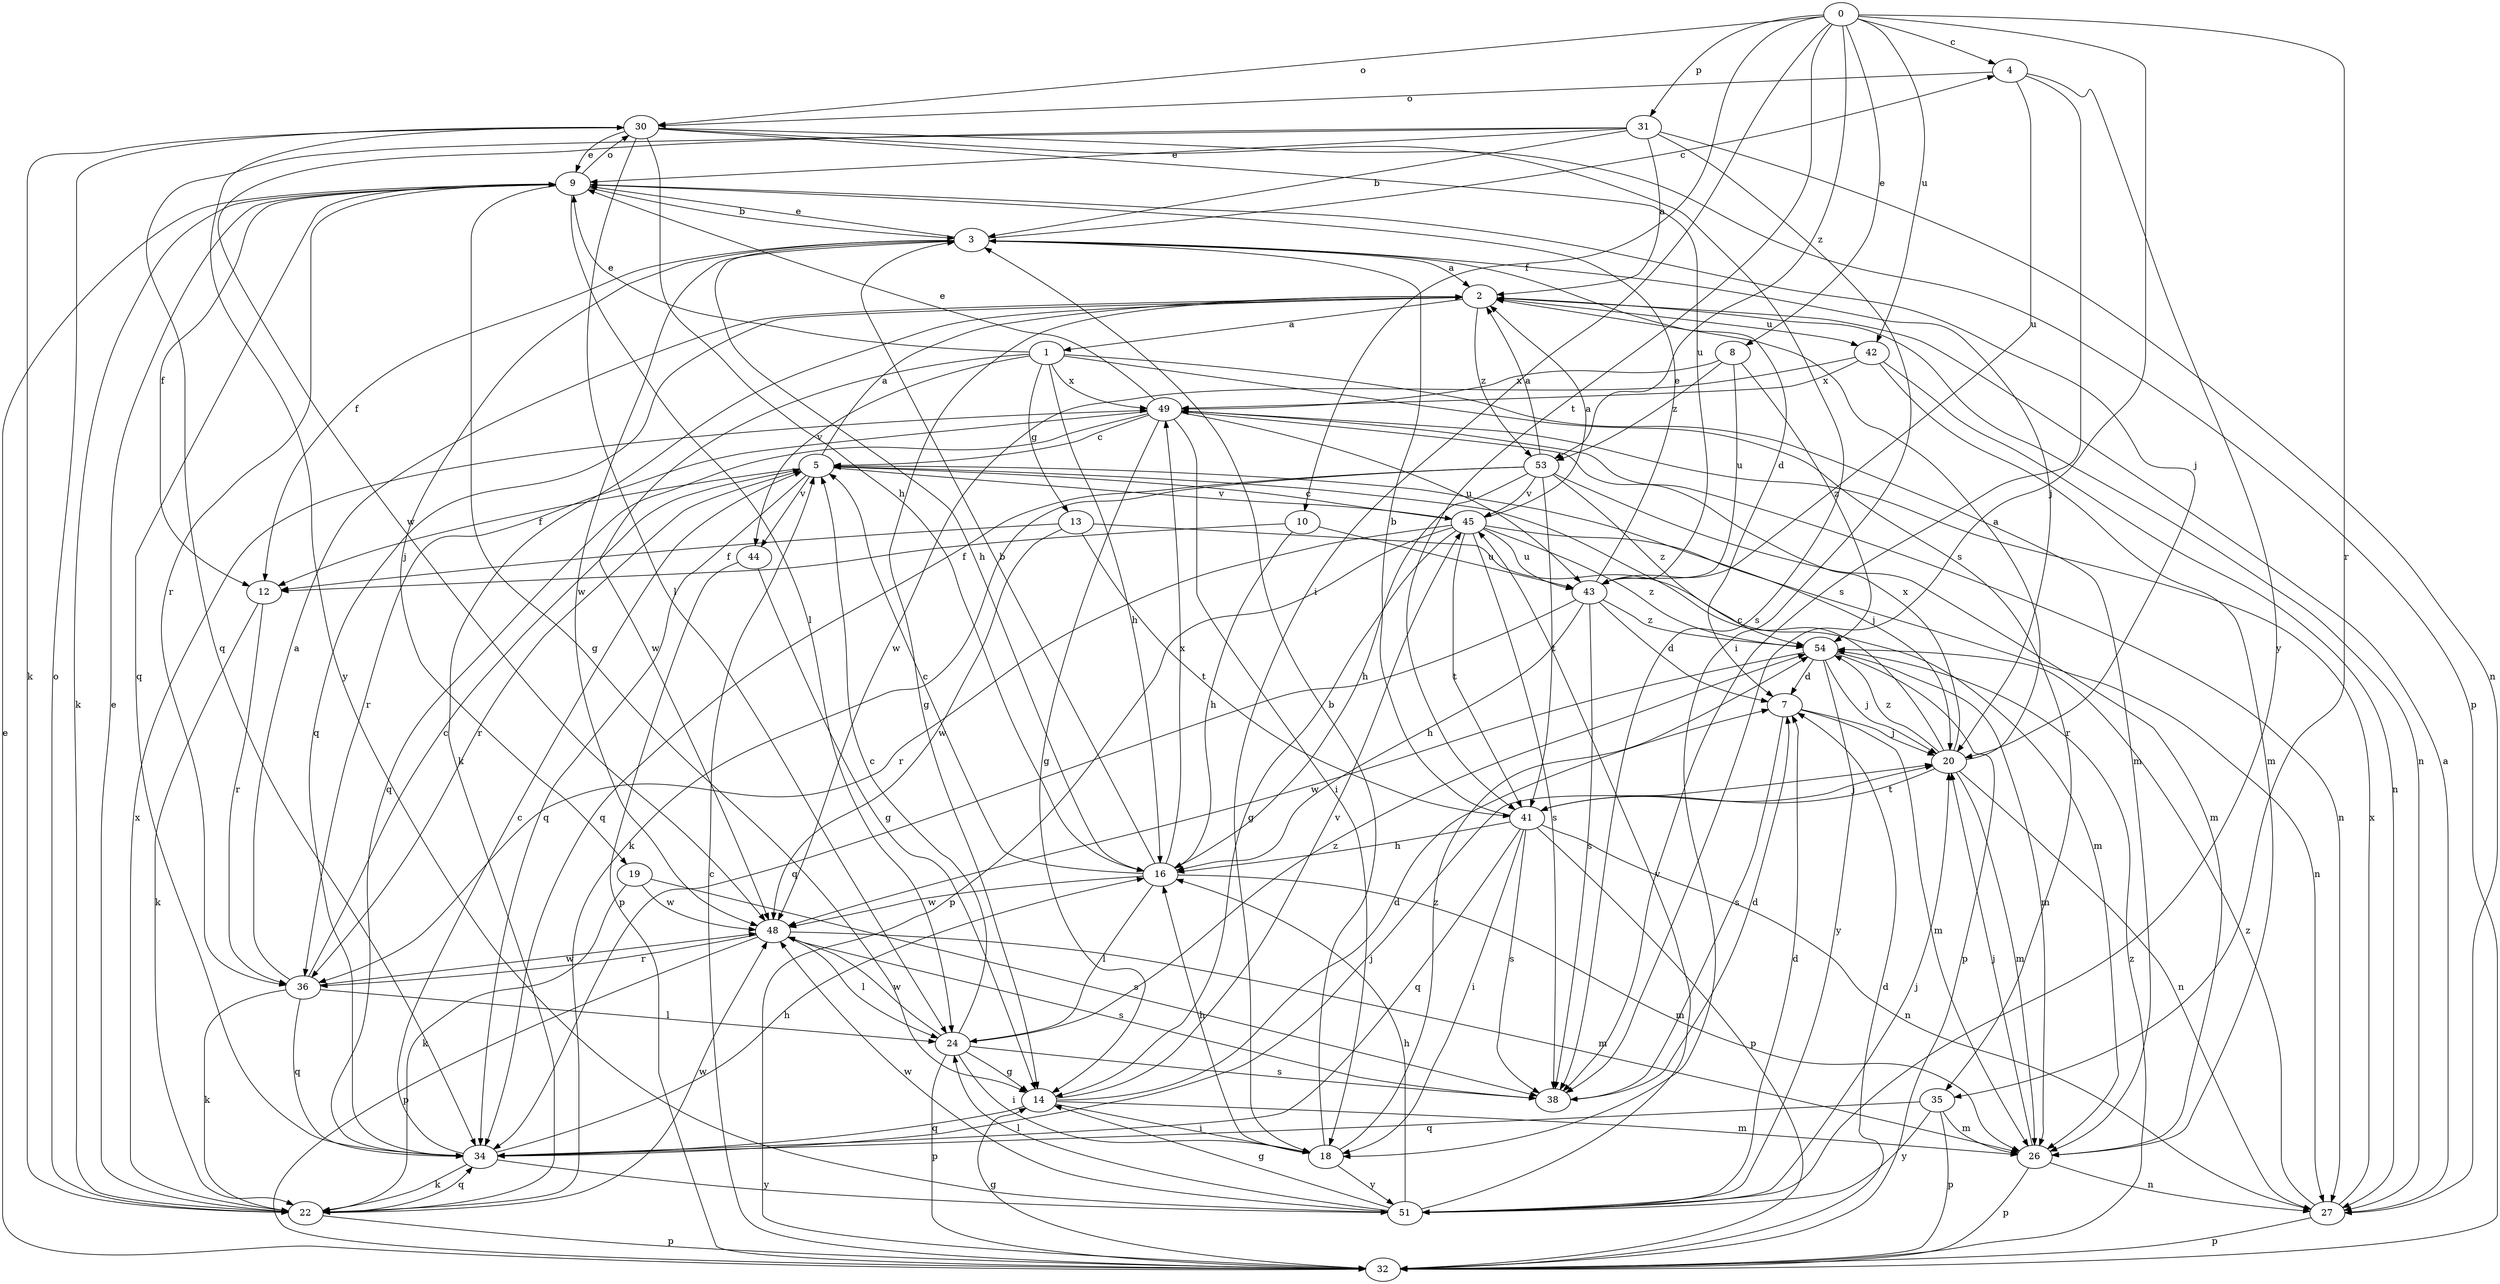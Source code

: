 strict digraph  {
0;
1;
2;
3;
4;
5;
7;
8;
9;
10;
12;
13;
14;
16;
18;
19;
20;
22;
24;
26;
27;
30;
31;
32;
34;
35;
36;
38;
41;
42;
43;
44;
45;
48;
49;
51;
53;
54;
0 -> 4  [label=c];
0 -> 8  [label=e];
0 -> 10  [label=f];
0 -> 18  [label=i];
0 -> 30  [label=o];
0 -> 31  [label=p];
0 -> 35  [label=r];
0 -> 38  [label=s];
0 -> 41  [label=t];
0 -> 42  [label=u];
0 -> 53  [label=z];
1 -> 9  [label=e];
1 -> 13  [label=g];
1 -> 16  [label=h];
1 -> 26  [label=m];
1 -> 35  [label=r];
1 -> 44  [label=v];
1 -> 48  [label=w];
1 -> 49  [label=x];
2 -> 1  [label=a];
2 -> 14  [label=g];
2 -> 22  [label=k];
2 -> 27  [label=n];
2 -> 34  [label=q];
2 -> 42  [label=u];
2 -> 53  [label=z];
3 -> 2  [label=a];
3 -> 4  [label=c];
3 -> 7  [label=d];
3 -> 9  [label=e];
3 -> 12  [label=f];
3 -> 16  [label=h];
3 -> 19  [label=j];
3 -> 20  [label=j];
3 -> 48  [label=w];
4 -> 30  [label=o];
4 -> 38  [label=s];
4 -> 43  [label=u];
4 -> 51  [label=y];
5 -> 2  [label=a];
5 -> 12  [label=f];
5 -> 20  [label=j];
5 -> 34  [label=q];
5 -> 36  [label=r];
5 -> 44  [label=v];
5 -> 45  [label=v];
7 -> 20  [label=j];
7 -> 26  [label=m];
7 -> 38  [label=s];
8 -> 43  [label=u];
8 -> 49  [label=x];
8 -> 53  [label=z];
8 -> 54  [label=z];
9 -> 3  [label=b];
9 -> 12  [label=f];
9 -> 14  [label=g];
9 -> 20  [label=j];
9 -> 22  [label=k];
9 -> 24  [label=l];
9 -> 30  [label=o];
9 -> 34  [label=q];
9 -> 36  [label=r];
10 -> 12  [label=f];
10 -> 16  [label=h];
10 -> 43  [label=u];
12 -> 22  [label=k];
12 -> 36  [label=r];
13 -> 12  [label=f];
13 -> 26  [label=m];
13 -> 41  [label=t];
13 -> 48  [label=w];
14 -> 7  [label=d];
14 -> 18  [label=i];
14 -> 26  [label=m];
14 -> 34  [label=q];
14 -> 45  [label=v];
16 -> 3  [label=b];
16 -> 5  [label=c];
16 -> 24  [label=l];
16 -> 26  [label=m];
16 -> 48  [label=w];
16 -> 49  [label=x];
18 -> 3  [label=b];
18 -> 16  [label=h];
18 -> 51  [label=y];
18 -> 54  [label=z];
19 -> 22  [label=k];
19 -> 38  [label=s];
19 -> 48  [label=w];
20 -> 2  [label=a];
20 -> 5  [label=c];
20 -> 26  [label=m];
20 -> 27  [label=n];
20 -> 41  [label=t];
20 -> 49  [label=x];
20 -> 54  [label=z];
22 -> 9  [label=e];
22 -> 30  [label=o];
22 -> 32  [label=p];
22 -> 34  [label=q];
22 -> 48  [label=w];
22 -> 49  [label=x];
24 -> 5  [label=c];
24 -> 14  [label=g];
24 -> 18  [label=i];
24 -> 32  [label=p];
24 -> 38  [label=s];
24 -> 48  [label=w];
24 -> 54  [label=z];
26 -> 20  [label=j];
26 -> 27  [label=n];
26 -> 32  [label=p];
27 -> 2  [label=a];
27 -> 32  [label=p];
27 -> 49  [label=x];
27 -> 54  [label=z];
30 -> 9  [label=e];
30 -> 16  [label=h];
30 -> 22  [label=k];
30 -> 24  [label=l];
30 -> 32  [label=p];
30 -> 38  [label=s];
30 -> 43  [label=u];
30 -> 51  [label=y];
31 -> 2  [label=a];
31 -> 3  [label=b];
31 -> 9  [label=e];
31 -> 18  [label=i];
31 -> 27  [label=n];
31 -> 34  [label=q];
31 -> 48  [label=w];
32 -> 5  [label=c];
32 -> 7  [label=d];
32 -> 9  [label=e];
32 -> 14  [label=g];
32 -> 54  [label=z];
34 -> 5  [label=c];
34 -> 16  [label=h];
34 -> 20  [label=j];
34 -> 22  [label=k];
34 -> 51  [label=y];
35 -> 26  [label=m];
35 -> 32  [label=p];
35 -> 34  [label=q];
35 -> 51  [label=y];
36 -> 2  [label=a];
36 -> 5  [label=c];
36 -> 22  [label=k];
36 -> 24  [label=l];
36 -> 34  [label=q];
36 -> 48  [label=w];
38 -> 7  [label=d];
41 -> 3  [label=b];
41 -> 16  [label=h];
41 -> 18  [label=i];
41 -> 20  [label=j];
41 -> 27  [label=n];
41 -> 32  [label=p];
41 -> 34  [label=q];
41 -> 38  [label=s];
42 -> 26  [label=m];
42 -> 27  [label=n];
42 -> 48  [label=w];
42 -> 49  [label=x];
43 -> 7  [label=d];
43 -> 9  [label=e];
43 -> 16  [label=h];
43 -> 34  [label=q];
43 -> 38  [label=s];
43 -> 54  [label=z];
44 -> 14  [label=g];
44 -> 32  [label=p];
45 -> 2  [label=a];
45 -> 5  [label=c];
45 -> 14  [label=g];
45 -> 27  [label=n];
45 -> 32  [label=p];
45 -> 36  [label=r];
45 -> 38  [label=s];
45 -> 41  [label=t];
45 -> 43  [label=u];
45 -> 54  [label=z];
48 -> 24  [label=l];
48 -> 26  [label=m];
48 -> 32  [label=p];
48 -> 36  [label=r];
48 -> 38  [label=s];
49 -> 5  [label=c];
49 -> 9  [label=e];
49 -> 14  [label=g];
49 -> 18  [label=i];
49 -> 27  [label=n];
49 -> 34  [label=q];
49 -> 36  [label=r];
49 -> 43  [label=u];
51 -> 7  [label=d];
51 -> 14  [label=g];
51 -> 16  [label=h];
51 -> 20  [label=j];
51 -> 24  [label=l];
51 -> 45  [label=v];
51 -> 48  [label=w];
53 -> 2  [label=a];
53 -> 16  [label=h];
53 -> 22  [label=k];
53 -> 26  [label=m];
53 -> 34  [label=q];
53 -> 41  [label=t];
53 -> 45  [label=v];
53 -> 54  [label=z];
54 -> 7  [label=d];
54 -> 20  [label=j];
54 -> 26  [label=m];
54 -> 32  [label=p];
54 -> 48  [label=w];
54 -> 51  [label=y];
}

